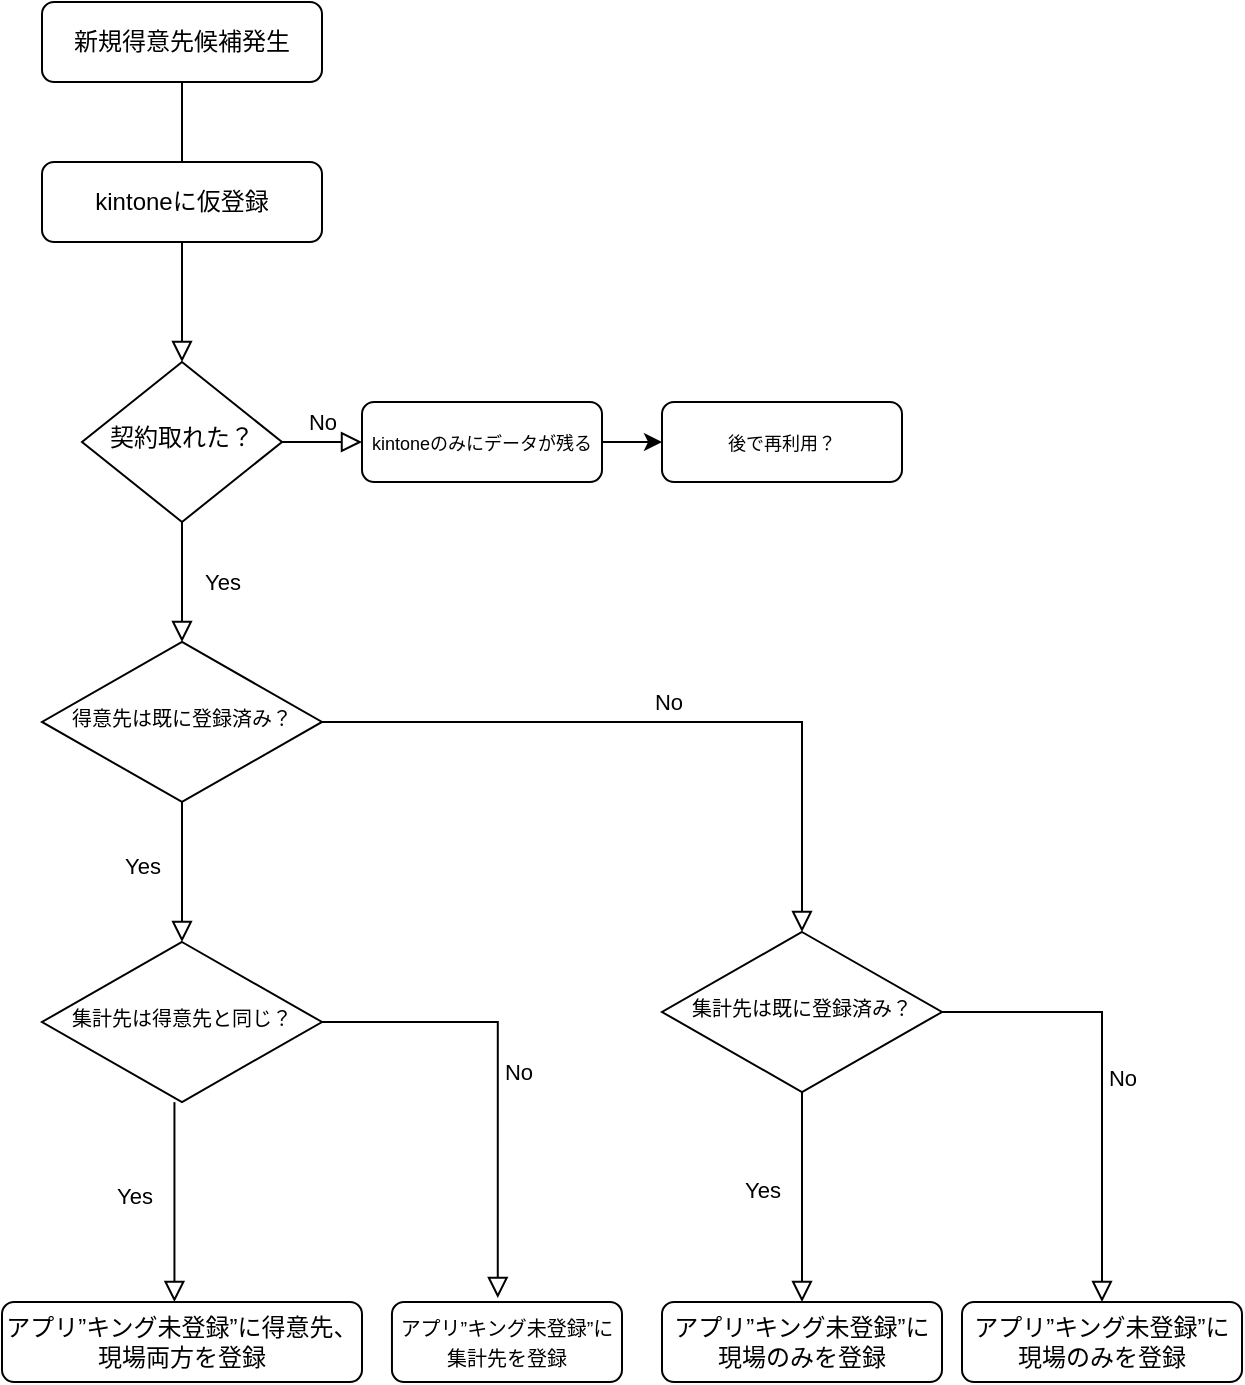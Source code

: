 <mxfile version="25.0.3">
  <diagram id="C5RBs43oDa-KdzZeNtuy" name="Page-1">
    <mxGraphModel dx="1434" dy="772" grid="1" gridSize="10" guides="1" tooltips="1" connect="1" arrows="1" fold="1" page="1" pageScale="1" pageWidth="827" pageHeight="1169" math="0" shadow="0">
      <root>
        <mxCell id="WIyWlLk6GJQsqaUBKTNV-0" />
        <mxCell id="WIyWlLk6GJQsqaUBKTNV-1" parent="WIyWlLk6GJQsqaUBKTNV-0" />
        <mxCell id="WIyWlLk6GJQsqaUBKTNV-2" value="" style="rounded=0;html=1;jettySize=auto;orthogonalLoop=1;fontSize=11;endArrow=block;endFill=0;endSize=8;strokeWidth=1;shadow=0;labelBackgroundColor=none;edgeStyle=orthogonalEdgeStyle;entryX=0.5;entryY=0;entryDx=0;entryDy=0;" parent="WIyWlLk6GJQsqaUBKTNV-1" source="WIyWlLk6GJQsqaUBKTNV-3" target="WIyWlLk6GJQsqaUBKTNV-6" edge="1">
          <mxGeometry relative="1" as="geometry">
            <mxPoint x="230" y="220" as="targetPoint" />
          </mxGeometry>
        </mxCell>
        <mxCell id="WIyWlLk6GJQsqaUBKTNV-3" value="新規得意先候補発生" style="rounded=1;whiteSpace=wrap;html=1;fontSize=12;glass=0;strokeWidth=1;shadow=0;" parent="WIyWlLk6GJQsqaUBKTNV-1" vertex="1">
          <mxGeometry x="160" y="80" width="140" height="40" as="geometry" />
        </mxCell>
        <mxCell id="WIyWlLk6GJQsqaUBKTNV-4" value="Yes" style="rounded=0;html=1;jettySize=auto;orthogonalLoop=1;fontSize=11;endArrow=block;endFill=0;endSize=8;strokeWidth=1;shadow=0;labelBackgroundColor=none;edgeStyle=orthogonalEdgeStyle;" parent="WIyWlLk6GJQsqaUBKTNV-1" source="WIyWlLk6GJQsqaUBKTNV-6" edge="1">
          <mxGeometry y="20" relative="1" as="geometry">
            <mxPoint as="offset" />
            <mxPoint x="230" y="400" as="targetPoint" />
          </mxGeometry>
        </mxCell>
        <mxCell id="WIyWlLk6GJQsqaUBKTNV-5" value="No" style="edgeStyle=orthogonalEdgeStyle;rounded=0;html=1;jettySize=auto;orthogonalLoop=1;fontSize=11;endArrow=block;endFill=0;endSize=8;strokeWidth=1;shadow=0;labelBackgroundColor=none;" parent="WIyWlLk6GJQsqaUBKTNV-1" source="WIyWlLk6GJQsqaUBKTNV-6" target="WIyWlLk6GJQsqaUBKTNV-7" edge="1">
          <mxGeometry y="10" relative="1" as="geometry">
            <mxPoint as="offset" />
          </mxGeometry>
        </mxCell>
        <mxCell id="WIyWlLk6GJQsqaUBKTNV-6" value="契約取れた？" style="rhombus;whiteSpace=wrap;html=1;shadow=0;fontFamily=Helvetica;fontSize=12;align=center;strokeWidth=1;spacing=6;spacingTop=-4;" parent="WIyWlLk6GJQsqaUBKTNV-1" vertex="1">
          <mxGeometry x="180" y="260" width="100" height="80" as="geometry" />
        </mxCell>
        <mxCell id="Kqf1HNEzd88_I7ye1qJv-6" value="" style="edgeStyle=orthogonalEdgeStyle;rounded=0;orthogonalLoop=1;jettySize=auto;html=1;" parent="WIyWlLk6GJQsqaUBKTNV-1" source="WIyWlLk6GJQsqaUBKTNV-7" target="Kqf1HNEzd88_I7ye1qJv-5" edge="1">
          <mxGeometry relative="1" as="geometry" />
        </mxCell>
        <mxCell id="WIyWlLk6GJQsqaUBKTNV-7" value="&lt;font style=&quot;font-size: 9px;&quot;&gt;kintoneのみにデータが残る&lt;/font&gt;" style="rounded=1;whiteSpace=wrap;html=1;fontSize=12;glass=0;strokeWidth=1;shadow=0;" parent="WIyWlLk6GJQsqaUBKTNV-1" vertex="1">
          <mxGeometry x="320" y="280" width="120" height="40" as="geometry" />
        </mxCell>
        <mxCell id="WIyWlLk6GJQsqaUBKTNV-11" value="アプリ”キング未登録”に得意先、現場両方を登録" style="rounded=1;whiteSpace=wrap;html=1;fontSize=12;glass=0;strokeWidth=1;shadow=0;" parent="WIyWlLk6GJQsqaUBKTNV-1" vertex="1">
          <mxGeometry x="140" y="730" width="180" height="40" as="geometry" />
        </mxCell>
        <mxCell id="Kqf1HNEzd88_I7ye1qJv-0" value="kintoneに仮登録" style="rounded=1;whiteSpace=wrap;html=1;fontSize=12;glass=0;strokeWidth=1;shadow=0;" parent="WIyWlLk6GJQsqaUBKTNV-1" vertex="1">
          <mxGeometry x="160" y="160" width="140" height="40" as="geometry" />
        </mxCell>
        <mxCell id="Kqf1HNEzd88_I7ye1qJv-5" value="&lt;font style=&quot;font-size: 9px;&quot;&gt;後で再利用？&lt;/font&gt;" style="rounded=1;whiteSpace=wrap;html=1;fontSize=12;glass=0;strokeWidth=1;shadow=0;" parent="WIyWlLk6GJQsqaUBKTNV-1" vertex="1">
          <mxGeometry x="470" y="280" width="120" height="40" as="geometry" />
        </mxCell>
        <mxCell id="69fj887nyZ6pLTInAv98-0" value="&lt;font style=&quot;font-size: 10px;&quot;&gt;得意先は既に登録済み？&lt;/font&gt;" style="rhombus;whiteSpace=wrap;html=1;shadow=0;fontFamily=Helvetica;fontSize=12;align=center;strokeWidth=1;spacing=6;spacingTop=-4;" vertex="1" parent="WIyWlLk6GJQsqaUBKTNV-1">
          <mxGeometry x="160" y="399.98" width="140" height="80" as="geometry" />
        </mxCell>
        <mxCell id="69fj887nyZ6pLTInAv98-1" value="Yes" style="rounded=0;html=1;jettySize=auto;orthogonalLoop=1;fontSize=11;endArrow=block;endFill=0;endSize=8;strokeWidth=1;shadow=0;labelBackgroundColor=none;edgeStyle=orthogonalEdgeStyle;exitX=0.5;exitY=1;exitDx=0;exitDy=0;" edge="1" parent="WIyWlLk6GJQsqaUBKTNV-1" source="69fj887nyZ6pLTInAv98-0">
          <mxGeometry x="-0.073" y="-20" relative="1" as="geometry">
            <mxPoint as="offset" />
            <mxPoint x="230" y="550" as="targetPoint" />
            <mxPoint x="240" y="349.98" as="sourcePoint" />
            <Array as="points" />
          </mxGeometry>
        </mxCell>
        <mxCell id="69fj887nyZ6pLTInAv98-2" value="No" style="edgeStyle=orthogonalEdgeStyle;rounded=0;html=1;jettySize=auto;orthogonalLoop=1;fontSize=11;endArrow=block;endFill=0;endSize=8;strokeWidth=1;shadow=0;labelBackgroundColor=none;entryX=0.5;entryY=0;entryDx=0;entryDy=0;exitX=1;exitY=0.5;exitDx=0;exitDy=0;" edge="1" parent="WIyWlLk6GJQsqaUBKTNV-1" source="69fj887nyZ6pLTInAv98-0" target="69fj887nyZ6pLTInAv98-15">
          <mxGeometry y="10" relative="1" as="geometry">
            <mxPoint as="offset" />
            <mxPoint x="320" y="435" as="sourcePoint" />
            <mxPoint x="590" y="545" as="targetPoint" />
            <Array as="points">
              <mxPoint x="540" y="440" />
            </Array>
          </mxGeometry>
        </mxCell>
        <mxCell id="69fj887nyZ6pLTInAv98-5" value="&lt;font style=&quot;font-size: 10px;&quot;&gt;集計先は得意先と同じ？&lt;/font&gt;" style="rhombus;whiteSpace=wrap;html=1;shadow=0;fontFamily=Helvetica;fontSize=12;align=center;strokeWidth=1;spacing=6;spacingTop=-4;" vertex="1" parent="WIyWlLk6GJQsqaUBKTNV-1">
          <mxGeometry x="160" y="550" width="140" height="80" as="geometry" />
        </mxCell>
        <mxCell id="69fj887nyZ6pLTInAv98-7" value="No" style="edgeStyle=orthogonalEdgeStyle;rounded=0;html=1;jettySize=auto;orthogonalLoop=1;fontSize=11;endArrow=block;endFill=0;endSize=8;strokeWidth=1;shadow=0;labelBackgroundColor=none;entryX=0.46;entryY=-0.05;entryDx=0;entryDy=0;entryPerimeter=0;" edge="1" parent="WIyWlLk6GJQsqaUBKTNV-1" target="69fj887nyZ6pLTInAv98-8">
          <mxGeometry y="10" relative="1" as="geometry">
            <mxPoint as="offset" />
            <mxPoint x="300" y="590" as="sourcePoint" />
            <mxPoint x="334.98" y="590" as="targetPoint" />
            <Array as="points">
              <mxPoint x="388" y="590" />
            </Array>
          </mxGeometry>
        </mxCell>
        <mxCell id="69fj887nyZ6pLTInAv98-8" value="&lt;font size=&quot;1&quot;&gt;アプリ”キング未登録”に集計先を登録&lt;/font&gt;" style="rounded=1;whiteSpace=wrap;html=1;fontSize=12;glass=0;strokeWidth=1;shadow=0;" vertex="1" parent="WIyWlLk6GJQsqaUBKTNV-1">
          <mxGeometry x="334.98" y="730" width="115.02" height="40" as="geometry" />
        </mxCell>
        <mxCell id="69fj887nyZ6pLTInAv98-14" value="Yes" style="rounded=0;html=1;jettySize=auto;orthogonalLoop=1;fontSize=11;endArrow=block;endFill=0;endSize=8;strokeWidth=1;shadow=0;labelBackgroundColor=none;edgeStyle=orthogonalEdgeStyle;exitX=0.473;exitY=1.001;exitDx=0;exitDy=0;exitPerimeter=0;entryX=0.479;entryY=0;entryDx=0;entryDy=0;entryPerimeter=0;" edge="1" parent="WIyWlLk6GJQsqaUBKTNV-1" source="69fj887nyZ6pLTInAv98-5" target="WIyWlLk6GJQsqaUBKTNV-11">
          <mxGeometry x="-0.073" y="-20" relative="1" as="geometry">
            <mxPoint as="offset" />
            <mxPoint x="240" y="560" as="targetPoint" />
            <mxPoint x="240" y="490" as="sourcePoint" />
            <Array as="points" />
          </mxGeometry>
        </mxCell>
        <mxCell id="69fj887nyZ6pLTInAv98-15" value="&lt;font style=&quot;font-size: 10px;&quot;&gt;集計先は既に登録済み？&lt;/font&gt;" style="rhombus;whiteSpace=wrap;html=1;shadow=0;fontFamily=Helvetica;fontSize=12;align=center;strokeWidth=1;spacing=6;spacingTop=-4;" vertex="1" parent="WIyWlLk6GJQsqaUBKTNV-1">
          <mxGeometry x="470" y="545" width="140" height="80" as="geometry" />
        </mxCell>
        <mxCell id="69fj887nyZ6pLTInAv98-17" value="Yes" style="rounded=0;html=1;jettySize=auto;orthogonalLoop=1;fontSize=11;endArrow=block;endFill=0;endSize=8;strokeWidth=1;shadow=0;labelBackgroundColor=none;edgeStyle=orthogonalEdgeStyle;exitX=0.5;exitY=1;exitDx=0;exitDy=0;entryX=0.5;entryY=0;entryDx=0;entryDy=0;" edge="1" parent="WIyWlLk6GJQsqaUBKTNV-1" source="69fj887nyZ6pLTInAv98-15">
          <mxGeometry x="-0.073" y="-20" relative="1" as="geometry">
            <mxPoint as="offset" />
            <mxPoint x="540" y="730" as="targetPoint" />
            <mxPoint x="236" y="640" as="sourcePoint" />
            <Array as="points" />
          </mxGeometry>
        </mxCell>
        <mxCell id="69fj887nyZ6pLTInAv98-19" value="No" style="edgeStyle=orthogonalEdgeStyle;rounded=0;html=1;jettySize=auto;orthogonalLoop=1;fontSize=11;endArrow=block;endFill=0;endSize=8;strokeWidth=1;shadow=0;labelBackgroundColor=none;exitX=1;exitY=0.5;exitDx=0;exitDy=0;entryX=0.5;entryY=0;entryDx=0;entryDy=0;" edge="1" parent="WIyWlLk6GJQsqaUBKTNV-1" source="69fj887nyZ6pLTInAv98-15" target="69fj887nyZ6pLTInAv98-22">
          <mxGeometry y="10" relative="1" as="geometry">
            <mxPoint as="offset" />
            <mxPoint x="290" y="310" as="sourcePoint" />
            <mxPoint x="700" y="740" as="targetPoint" />
            <Array as="points">
              <mxPoint x="690" y="585" />
            </Array>
          </mxGeometry>
        </mxCell>
        <mxCell id="69fj887nyZ6pLTInAv98-21" value="アプリ”キング未登録”に現場のみを登録" style="rounded=1;whiteSpace=wrap;html=1;fontSize=12;glass=0;strokeWidth=1;shadow=0;" vertex="1" parent="WIyWlLk6GJQsqaUBKTNV-1">
          <mxGeometry x="470" y="730" width="140" height="40" as="geometry" />
        </mxCell>
        <mxCell id="69fj887nyZ6pLTInAv98-22" value="アプリ”キング未登録”に現場のみを登録" style="rounded=1;whiteSpace=wrap;html=1;fontSize=12;glass=0;strokeWidth=1;shadow=0;" vertex="1" parent="WIyWlLk6GJQsqaUBKTNV-1">
          <mxGeometry x="620" y="730" width="140" height="40" as="geometry" />
        </mxCell>
      </root>
    </mxGraphModel>
  </diagram>
</mxfile>
